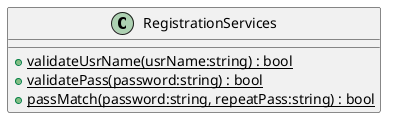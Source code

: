 @startuml
class RegistrationServices {
    + {static} validateUsrName(usrName:string) : bool
    + {static} validatePass(password:string) : bool
    + {static} passMatch(password:string, repeatPass:string) : bool
}
@enduml
